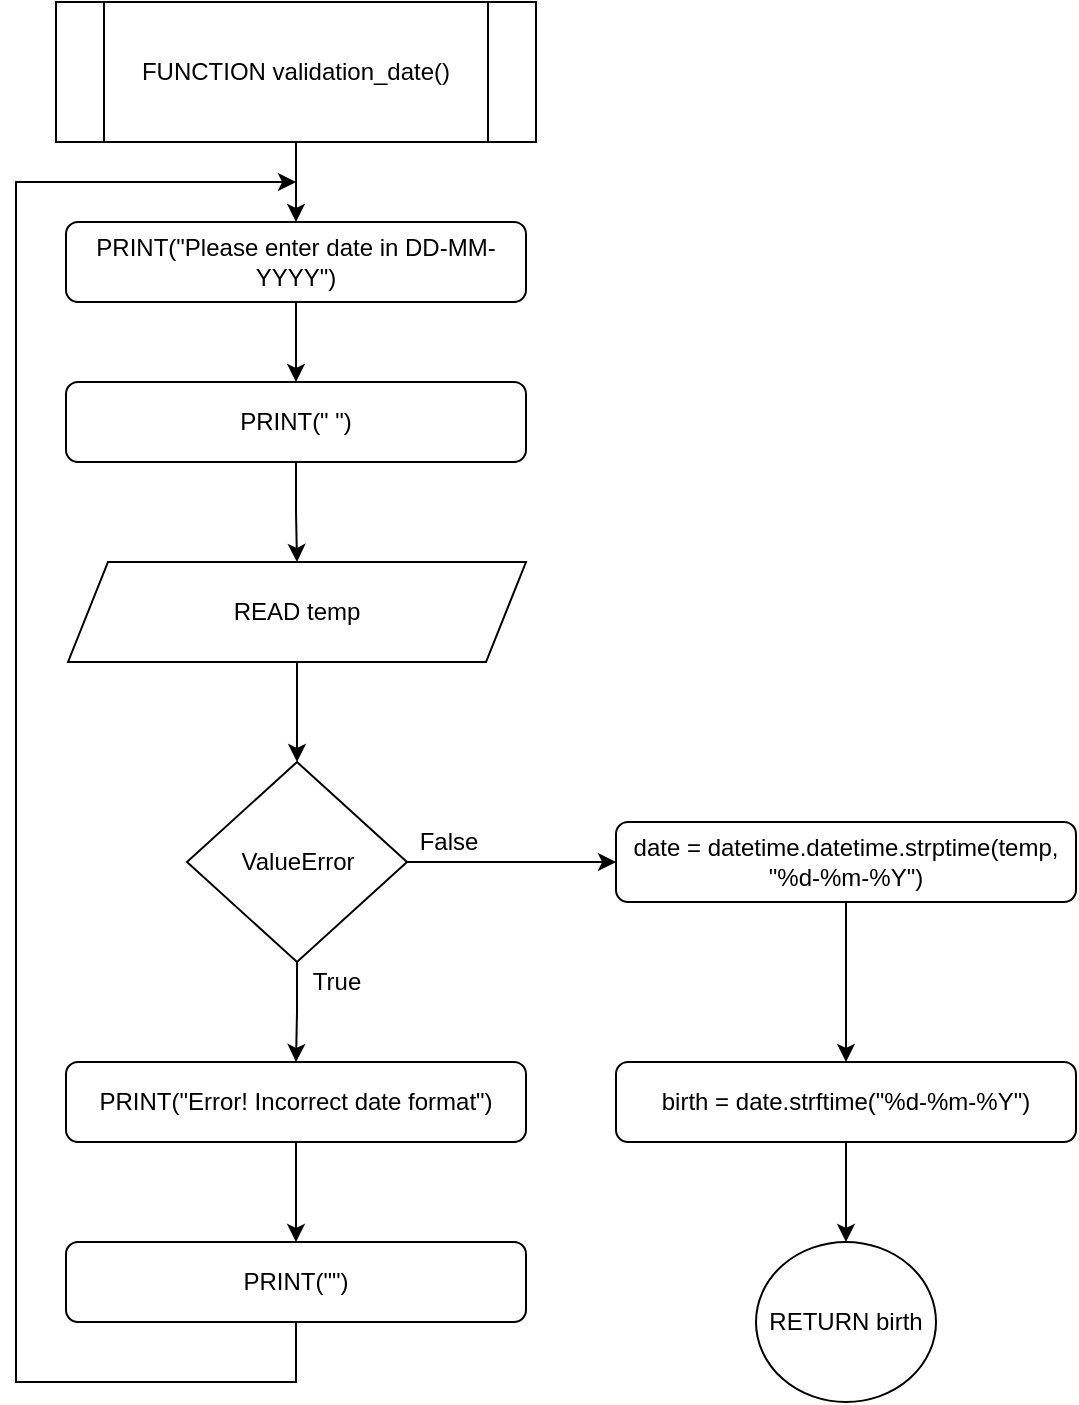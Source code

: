 <mxfile version="14.7.7" type="github">
  <diagram id="vfCPOxKS0p95Ce3ue0ws" name="Page-1">
    <mxGraphModel dx="1048" dy="688" grid="1" gridSize="10" guides="1" tooltips="1" connect="1" arrows="1" fold="1" page="1" pageScale="1" pageWidth="3300" pageHeight="4681" math="0" shadow="0">
      <root>
        <mxCell id="0" />
        <mxCell id="1" parent="0" />
        <mxCell id="iArg3-ExP3uGV6L39UkW-3" value="" style="edgeStyle=orthogonalEdgeStyle;rounded=0;orthogonalLoop=1;jettySize=auto;html=1;" parent="1" source="iArg3-ExP3uGV6L39UkW-1" target="iArg3-ExP3uGV6L39UkW-2" edge="1">
          <mxGeometry relative="1" as="geometry" />
        </mxCell>
        <mxCell id="iArg3-ExP3uGV6L39UkW-1" value="FUNCTION validation_date()" style="shape=process;whiteSpace=wrap;html=1;backgroundOutline=1;" parent="1" vertex="1">
          <mxGeometry x="360" y="160" width="240" height="70" as="geometry" />
        </mxCell>
        <mxCell id="iArg3-ExP3uGV6L39UkW-5" value="" style="edgeStyle=orthogonalEdgeStyle;rounded=0;orthogonalLoop=1;jettySize=auto;html=1;" parent="1" source="iArg3-ExP3uGV6L39UkW-2" target="iArg3-ExP3uGV6L39UkW-4" edge="1">
          <mxGeometry relative="1" as="geometry" />
        </mxCell>
        <mxCell id="iArg3-ExP3uGV6L39UkW-2" value="PRINT(&quot;Please enter date in DD-MM-YYYY&quot;)" style="rounded=1;whiteSpace=wrap;html=1;" parent="1" vertex="1">
          <mxGeometry x="365" y="270" width="230" height="40" as="geometry" />
        </mxCell>
        <mxCell id="iArg3-ExP3uGV6L39UkW-7" value="" style="edgeStyle=orthogonalEdgeStyle;rounded=0;orthogonalLoop=1;jettySize=auto;html=1;" parent="1" source="iArg3-ExP3uGV6L39UkW-4" target="iArg3-ExP3uGV6L39UkW-6" edge="1">
          <mxGeometry relative="1" as="geometry" />
        </mxCell>
        <mxCell id="iArg3-ExP3uGV6L39UkW-4" value="PRINT(&quot; &quot;)" style="rounded=1;whiteSpace=wrap;html=1;" parent="1" vertex="1">
          <mxGeometry x="365" y="350" width="230" height="40" as="geometry" />
        </mxCell>
        <mxCell id="dqRvOROAjTJRYlpGqDjA-2" style="edgeStyle=orthogonalEdgeStyle;rounded=0;orthogonalLoop=1;jettySize=auto;html=1;entryX=0.5;entryY=0;entryDx=0;entryDy=0;" edge="1" parent="1" source="iArg3-ExP3uGV6L39UkW-6" target="iArg3-ExP3uGV6L39UkW-12">
          <mxGeometry relative="1" as="geometry" />
        </mxCell>
        <mxCell id="iArg3-ExP3uGV6L39UkW-6" value="READ temp" style="shape=parallelogram;perimeter=parallelogramPerimeter;whiteSpace=wrap;html=1;fixedSize=1;" parent="1" vertex="1">
          <mxGeometry x="366" y="440" width="229" height="50" as="geometry" />
        </mxCell>
        <mxCell id="iArg3-ExP3uGV6L39UkW-15" value="" style="edgeStyle=orthogonalEdgeStyle;rounded=0;orthogonalLoop=1;jettySize=auto;html=1;" parent="1" source="iArg3-ExP3uGV6L39UkW-12" target="iArg3-ExP3uGV6L39UkW-14" edge="1">
          <mxGeometry relative="1" as="geometry" />
        </mxCell>
        <mxCell id="dqRvOROAjTJRYlpGqDjA-5" style="edgeStyle=orthogonalEdgeStyle;rounded=0;orthogonalLoop=1;jettySize=auto;html=1;entryX=0;entryY=0.5;entryDx=0;entryDy=0;" edge="1" parent="1" source="iArg3-ExP3uGV6L39UkW-12" target="dqRvOROAjTJRYlpGqDjA-3">
          <mxGeometry relative="1" as="geometry" />
        </mxCell>
        <mxCell id="iArg3-ExP3uGV6L39UkW-12" value="ValueError" style="rhombus;whiteSpace=wrap;html=1;" parent="1" vertex="1">
          <mxGeometry x="425.5" y="540" width="110" height="100" as="geometry" />
        </mxCell>
        <mxCell id="iArg3-ExP3uGV6L39UkW-17" value="" style="edgeStyle=orthogonalEdgeStyle;rounded=0;orthogonalLoop=1;jettySize=auto;html=1;" parent="1" source="iArg3-ExP3uGV6L39UkW-14" target="iArg3-ExP3uGV6L39UkW-16" edge="1">
          <mxGeometry relative="1" as="geometry" />
        </mxCell>
        <mxCell id="iArg3-ExP3uGV6L39UkW-14" value="PRINT(&quot;Error! Incorrect date format&quot;)" style="rounded=1;whiteSpace=wrap;html=1;" parent="1" vertex="1">
          <mxGeometry x="365" y="690" width="230" height="40" as="geometry" />
        </mxCell>
        <mxCell id="iArg3-ExP3uGV6L39UkW-19" style="edgeStyle=orthogonalEdgeStyle;rounded=0;orthogonalLoop=1;jettySize=auto;html=1;" parent="1" source="iArg3-ExP3uGV6L39UkW-16" edge="1">
          <mxGeometry relative="1" as="geometry">
            <mxPoint x="480" y="250" as="targetPoint" />
            <Array as="points">
              <mxPoint x="480" y="850" />
              <mxPoint x="340" y="850" />
              <mxPoint x="340" y="250" />
            </Array>
          </mxGeometry>
        </mxCell>
        <mxCell id="iArg3-ExP3uGV6L39UkW-16" value="PRINT(&quot;&quot;)" style="rounded=1;whiteSpace=wrap;html=1;" parent="1" vertex="1">
          <mxGeometry x="365" y="780" width="230" height="40" as="geometry" />
        </mxCell>
        <mxCell id="iArg3-ExP3uGV6L39UkW-18" value="True" style="text;html=1;align=center;verticalAlign=middle;resizable=0;points=[];autosize=1;strokeColor=none;" parent="1" vertex="1">
          <mxGeometry x="480" y="640" width="40" height="20" as="geometry" />
        </mxCell>
        <mxCell id="iArg3-ExP3uGV6L39UkW-22" value="RETURN birth" style="ellipse;whiteSpace=wrap;html=1;" parent="1" vertex="1">
          <mxGeometry x="710" y="780" width="90" height="80" as="geometry" />
        </mxCell>
        <mxCell id="dqRvOROAjTJRYlpGqDjA-6" style="edgeStyle=orthogonalEdgeStyle;rounded=0;orthogonalLoop=1;jettySize=auto;html=1;entryX=0.5;entryY=0;entryDx=0;entryDy=0;" edge="1" parent="1" source="dqRvOROAjTJRYlpGqDjA-3" target="dqRvOROAjTJRYlpGqDjA-4">
          <mxGeometry relative="1" as="geometry" />
        </mxCell>
        <mxCell id="dqRvOROAjTJRYlpGqDjA-3" value="date = datetime.datetime.strptime(temp, &quot;%d-%m-%Y&quot;)" style="rounded=1;whiteSpace=wrap;html=1;" vertex="1" parent="1">
          <mxGeometry x="640" y="570" width="230" height="40" as="geometry" />
        </mxCell>
        <mxCell id="dqRvOROAjTJRYlpGqDjA-7" style="edgeStyle=orthogonalEdgeStyle;rounded=0;orthogonalLoop=1;jettySize=auto;html=1;" edge="1" parent="1" source="dqRvOROAjTJRYlpGqDjA-4" target="iArg3-ExP3uGV6L39UkW-22">
          <mxGeometry relative="1" as="geometry" />
        </mxCell>
        <mxCell id="dqRvOROAjTJRYlpGqDjA-4" value="birth = date.strftime(&quot;%d-%m-%Y&quot;)" style="rounded=1;whiteSpace=wrap;html=1;" vertex="1" parent="1">
          <mxGeometry x="640" y="690" width="230" height="40" as="geometry" />
        </mxCell>
        <mxCell id="dqRvOROAjTJRYlpGqDjA-8" value="False" style="text;html=1;align=center;verticalAlign=middle;resizable=0;points=[];autosize=1;strokeColor=none;" vertex="1" parent="1">
          <mxGeometry x="536" y="570" width="40" height="20" as="geometry" />
        </mxCell>
      </root>
    </mxGraphModel>
  </diagram>
</mxfile>
